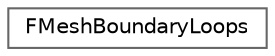 digraph "Graphical Class Hierarchy"
{
 // INTERACTIVE_SVG=YES
 // LATEX_PDF_SIZE
  bgcolor="transparent";
  edge [fontname=Helvetica,fontsize=10,labelfontname=Helvetica,labelfontsize=10];
  node [fontname=Helvetica,fontsize=10,shape=box,height=0.2,width=0.4];
  rankdir="LR";
  Node0 [id="Node000000",label="FMeshBoundaryLoops",height=0.2,width=0.4,color="grey40", fillcolor="white", style="filled",URL="$df/d20/classFMeshBoundaryLoops.html",tooltip=" "];
}
